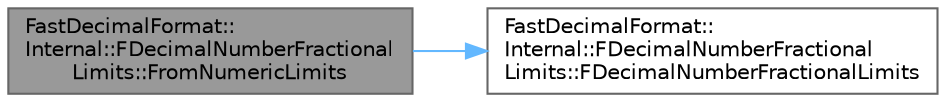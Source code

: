 digraph "FastDecimalFormat::Internal::FDecimalNumberFractionalLimits::FromNumericLimits"
{
 // INTERACTIVE_SVG=YES
 // LATEX_PDF_SIZE
  bgcolor="transparent";
  edge [fontname=Helvetica,fontsize=10,labelfontname=Helvetica,labelfontsize=10];
  node [fontname=Helvetica,fontsize=10,shape=box,height=0.2,width=0.4];
  rankdir="LR";
  Node1 [id="Node000001",label="FastDecimalFormat::\lInternal::FDecimalNumberFractional\lLimits::FromNumericLimits",height=0.2,width=0.4,color="gray40", fillcolor="grey60", style="filled", fontcolor="black",tooltip=" "];
  Node1 -> Node2 [id="edge1_Node000001_Node000002",color="steelblue1",style="solid",tooltip=" "];
  Node2 [id="Node000002",label="FastDecimalFormat::\lInternal::FDecimalNumberFractional\lLimits::FDecimalNumberFractionalLimits",height=0.2,width=0.4,color="grey40", fillcolor="white", style="filled",URL="$dd/d89/structFastDecimalFormat_1_1Internal_1_1FDecimalNumberFractionalLimits.html#a76528ece4c625f951f8bb9e0510e3ecf",tooltip=" "];
}
